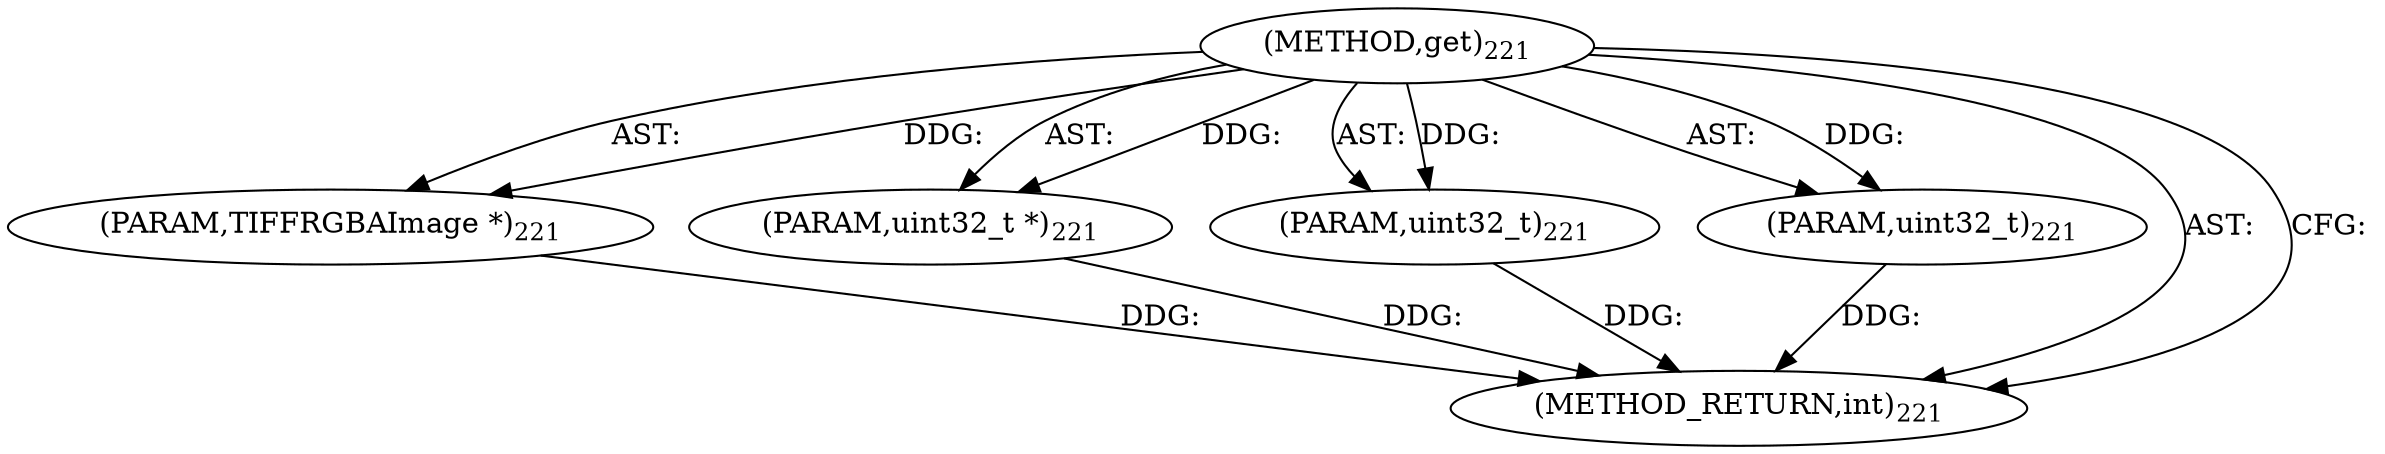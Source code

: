 digraph "get" {  
"8253" [label = <(METHOD,get)<SUB>221</SUB>> ]
"8254" [label = <(PARAM,TIFFRGBAImage *)<SUB>221</SUB>> ]
"8255" [label = <(PARAM,uint32_t *)<SUB>221</SUB>> ]
"8256" [label = <(PARAM,uint32_t)<SUB>221</SUB>> ]
"8257" [label = <(PARAM,uint32_t)<SUB>221</SUB>> ]
"8258" [label = <(METHOD_RETURN,int)<SUB>221</SUB>> ]
  "8253" -> "8254"  [ label = "AST: "] 
  "8253" -> "8255"  [ label = "AST: "] 
  "8253" -> "8256"  [ label = "AST: "] 
  "8253" -> "8257"  [ label = "AST: "] 
  "8253" -> "8258"  [ label = "AST: "] 
  "8253" -> "8258"  [ label = "CFG: "] 
  "8254" -> "8258"  [ label = "DDG: "] 
  "8255" -> "8258"  [ label = "DDG: "] 
  "8256" -> "8258"  [ label = "DDG: "] 
  "8257" -> "8258"  [ label = "DDG: "] 
  "8253" -> "8254"  [ label = "DDG: "] 
  "8253" -> "8255"  [ label = "DDG: "] 
  "8253" -> "8256"  [ label = "DDG: "] 
  "8253" -> "8257"  [ label = "DDG: "] 
}
